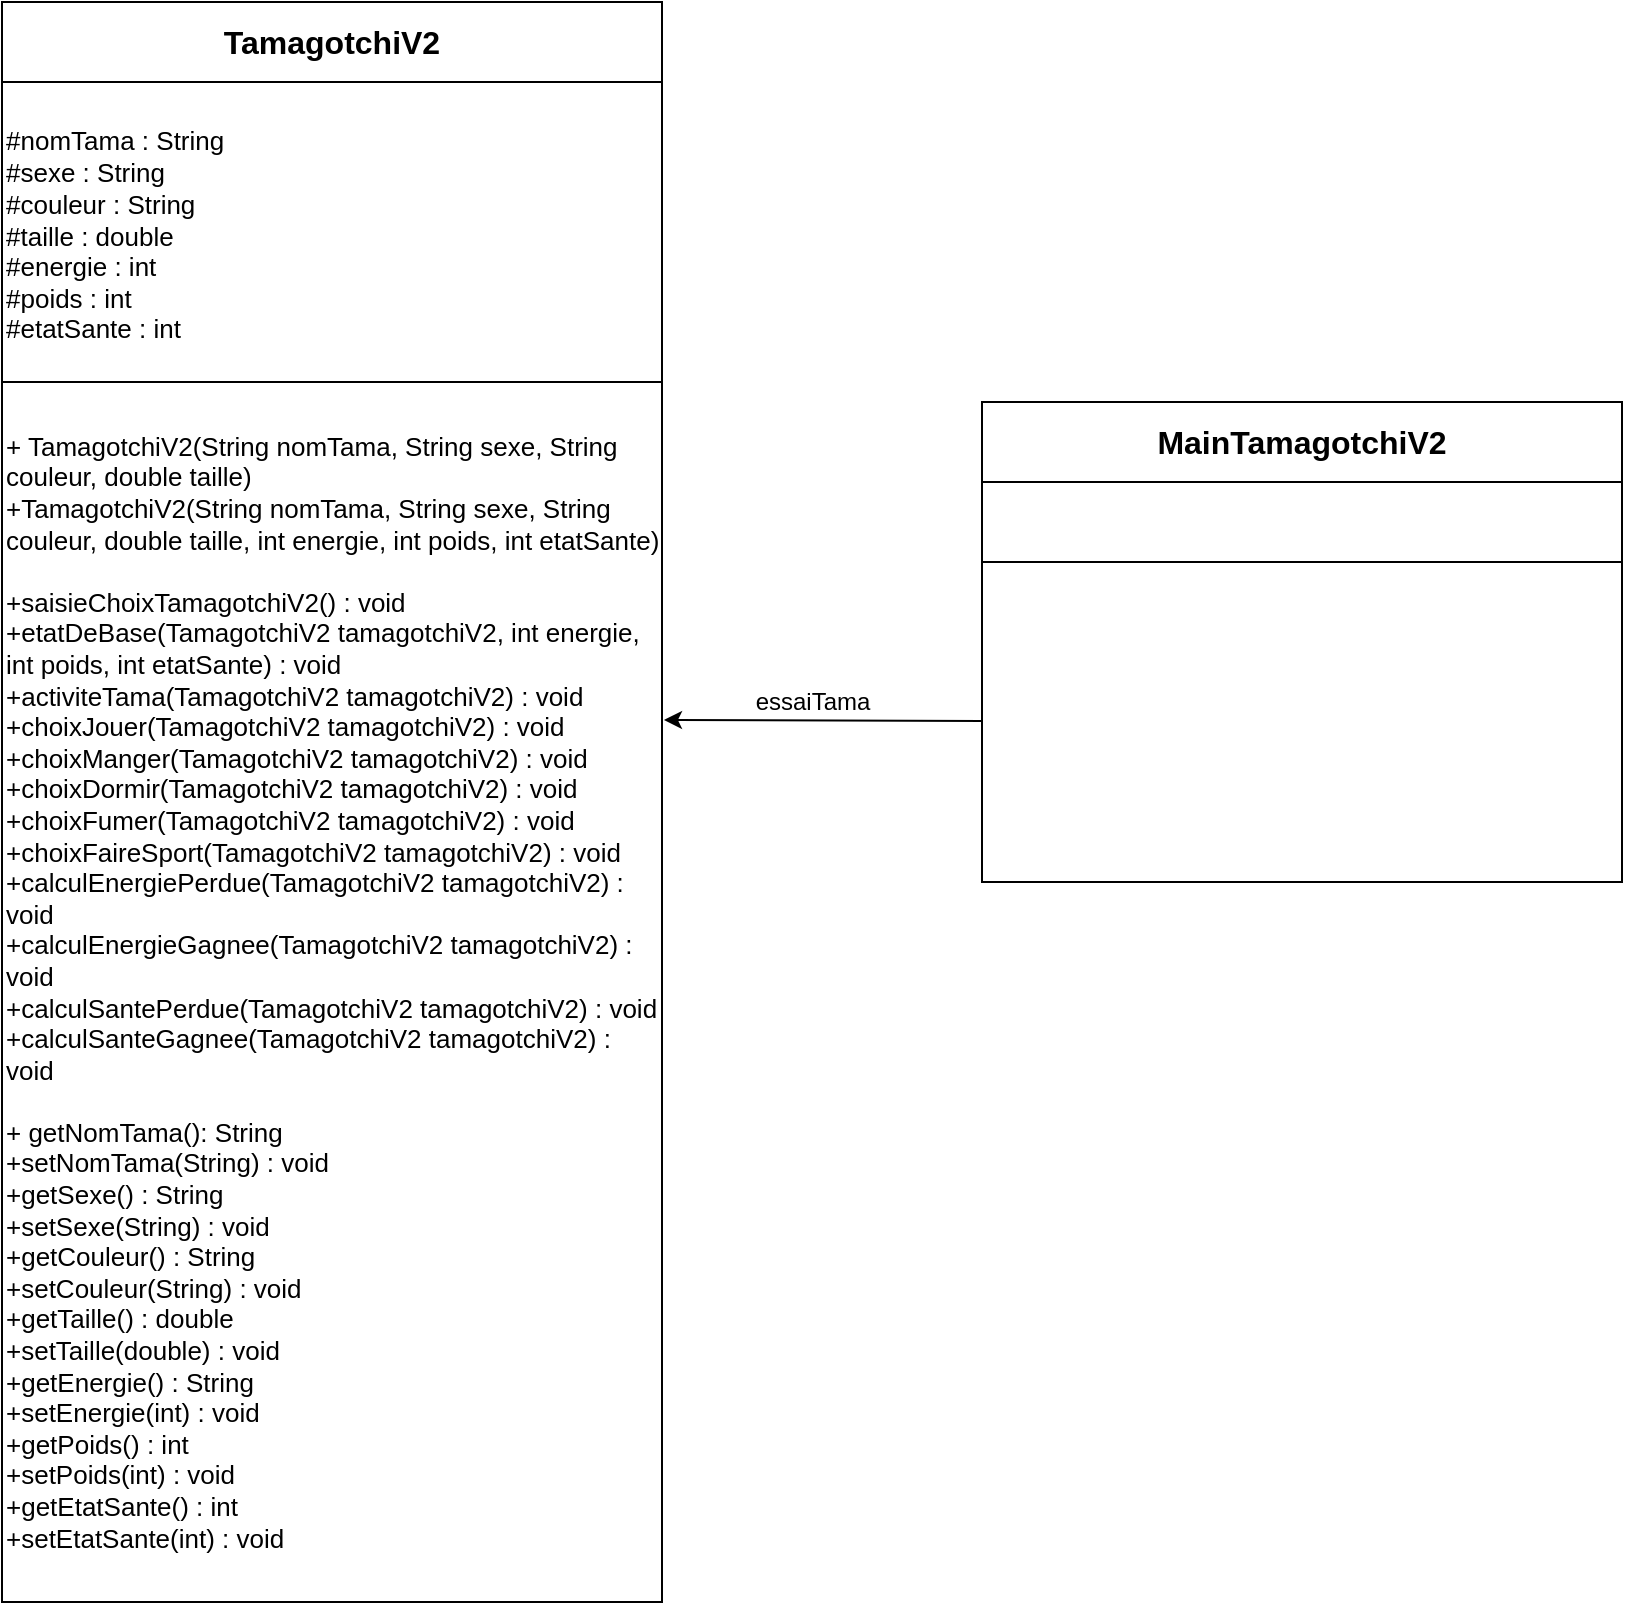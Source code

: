 <mxfile version="16.2.7" type="device"><diagram id="u_jb_5-E1OuQRDHDqDrG" name="Page-1"><mxGraphModel dx="1422" dy="754" grid="1" gridSize="10" guides="1" tooltips="1" connect="1" arrows="1" fold="1" page="1" pageScale="1" pageWidth="850" pageHeight="1100" math="0" shadow="0"><root><mxCell id="0"/><mxCell id="1" parent="0"/><mxCell id="R_5aydrsG5SXINb2xraA-1" value="&lt;b&gt;&lt;font style=&quot;font-size: 16px&quot;&gt;TamagotchiV2&lt;/font&gt;&lt;/b&gt;" style="rounded=0;whiteSpace=wrap;html=1;" parent="1" vertex="1"><mxGeometry x="30" y="80" width="330" height="40" as="geometry"/></mxCell><mxCell id="R_5aydrsG5SXINb2xraA-2" value="&lt;div&gt;&lt;span style=&quot;font-size: 13px&quot;&gt;#nomTama : String&lt;/span&gt;&lt;/div&gt;&lt;font style=&quot;font-size: 13px&quot;&gt;&lt;div&gt;&lt;span&gt;#sexe : String&lt;/span&gt;&lt;/div&gt;&lt;div&gt;&lt;span&gt;#couleur : String&lt;/span&gt;&lt;/div&gt;&lt;div&gt;&lt;span&gt;#taille : double&lt;/span&gt;&lt;/div&gt;&lt;div&gt;&lt;span&gt;#energie : int&lt;/span&gt;&lt;/div&gt;&lt;div&gt;&lt;span&gt;#poids : int&lt;/span&gt;&lt;/div&gt;&lt;div&gt;&lt;span&gt;#etatSante : int&lt;/span&gt;&lt;/div&gt;&lt;/font&gt;" style="rounded=0;whiteSpace=wrap;html=1;fontSize=16;align=left;" parent="1" vertex="1"><mxGeometry x="30" y="120" width="330" height="150" as="geometry"/></mxCell><mxCell id="R_5aydrsG5SXINb2xraA-3" value="&lt;div&gt;&lt;span&gt;+ TamagotchiV2(String nomTama, String sexe, String couleur, double taille)&lt;/span&gt;&lt;/div&gt;&lt;div&gt;+TamagotchiV2(String nomTama, String sexe, String couleur, double taille, int energie, int poids, int etatSante)&lt;/div&gt;&lt;div&gt;&lt;br&gt;&lt;/div&gt;&lt;div&gt;+saisieChoixTamagotchiV2() : void&lt;/div&gt;&lt;div&gt;+etatDeBase(TamagotchiV2 tamagotchiV2, int energie, int poids, int etatSante) : void&lt;/div&gt;+activiteTama(TamagotchiV2 tamagotchiV2&lt;span&gt;) : void&lt;br&gt;&lt;/span&gt;+choixJouer(TamagotchiV2 tamagotchiV2) : void&lt;br&gt;+choixManger(TamagotchiV2 tamagotchiV2) : void&lt;br&gt;+choixDormir(TamagotchiV2 tamagotchiV2) : void&lt;br&gt;+choixFumer(TamagotchiV2 tamagotchiV2) : void&lt;br&gt;+choixFaireSport(TamagotchiV2 tamagotchiV2) : void&lt;br&gt;+calculEnergiePerdue(TamagotchiV2 tamagotchiV2) : void&lt;br&gt;+calculEnergieGagnee(TamagotchiV2 tamagotchiV2) : void&lt;br&gt;+calculSantePerdue(TamagotchiV2 tamagotchiV2) : void&lt;br&gt;+calculSanteGagnee(TamagotchiV2 tamagotchiV2) : void&lt;br&gt;&lt;br&gt;&lt;div&gt;&lt;span&gt;+ getNomTama(): String&lt;/span&gt;&lt;br&gt;&lt;span&gt;+setNomTama(String) : void&lt;/span&gt;&lt;br&gt;&lt;span&gt;+getSexe() : String&lt;/span&gt;&lt;br&gt;&lt;span&gt;+setSexe(String) : void&lt;/span&gt;&lt;br&gt;&lt;span&gt;+getCouleur() : String&lt;/span&gt;&lt;br&gt;&lt;span&gt;+setCouleur(String) : void&lt;/span&gt;&lt;br&gt;&lt;span&gt;+getTaille() : double&lt;/span&gt;&lt;br&gt;&lt;span&gt;+setTaille(double) : void&lt;/span&gt;&lt;br&gt;&lt;span&gt;+getEnergie() : String&lt;/span&gt;&lt;br&gt;&lt;span&gt;+setEnergie(int) : void&lt;/span&gt;&lt;br&gt;&lt;span&gt;+getPoids() : int&lt;/span&gt;&lt;br&gt;&lt;span&gt;+setPoids(int) : void&lt;/span&gt;&lt;br&gt;&lt;span&gt;+getEtatSante() : int&lt;/span&gt;&lt;br&gt;&lt;span&gt;+setEtatSante(int) : void&lt;/span&gt;&lt;br&gt;&lt;/div&gt;" style="rounded=0;whiteSpace=wrap;html=1;fontSize=13;align=left;" parent="1" vertex="1"><mxGeometry x="30" y="270" width="330" height="610" as="geometry"/></mxCell><mxCell id="R_5aydrsG5SXINb2xraA-4" value="&lt;font style=&quot;font-size: 16px&quot;&gt;&lt;b&gt;MainTamagotchiV2&lt;/b&gt;&lt;/font&gt;" style="rounded=0;whiteSpace=wrap;html=1;fontSize=13;" parent="1" vertex="1"><mxGeometry x="520" y="280" width="320" height="40" as="geometry"/></mxCell><mxCell id="R_5aydrsG5SXINb2xraA-6" value="" style="rounded=0;whiteSpace=wrap;html=1;fontSize=16;align=left;" parent="1" vertex="1"><mxGeometry x="520" y="320" width="320" height="40" as="geometry"/></mxCell><mxCell id="R_5aydrsG5SXINb2xraA-7" value="" style="rounded=0;whiteSpace=wrap;html=1;fontSize=16;align=left;" parent="1" vertex="1"><mxGeometry x="520" y="360" width="320" height="160" as="geometry"/></mxCell><mxCell id="R_5aydrsG5SXINb2xraA-8" value="" style="endArrow=classic;html=1;rounded=0;fontSize=16;entryX=1.003;entryY=0.277;entryDx=0;entryDy=0;entryPerimeter=0;" parent="1" source="R_5aydrsG5SXINb2xraA-7" target="R_5aydrsG5SXINb2xraA-3" edge="1"><mxGeometry width="50" height="50" relative="1" as="geometry"><mxPoint x="480" y="439" as="sourcePoint"/><mxPoint x="370" y="440" as="targetPoint"/></mxGeometry></mxCell><mxCell id="NvteSYQ5kxXEBwmuQZte-1" value="essaiTama" style="text;html=1;align=center;verticalAlign=middle;resizable=0;points=[];autosize=1;strokeColor=none;fillColor=none;" vertex="1" parent="1"><mxGeometry x="400" y="420" width="70" height="20" as="geometry"/></mxCell></root></mxGraphModel></diagram></mxfile>